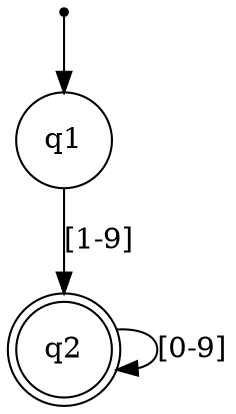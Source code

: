 digraph number_dfa {
    fontname="Helvetica,Arial-sans-serif"
    node [shape = doublecircle] q2;
    node [shape = point] qi;

    node [shape = circle];
    qi -> q1;
    q1 -> q2 [label = "[1-9]"];
    q2 -> q2 [label = "[0-9]"];
}